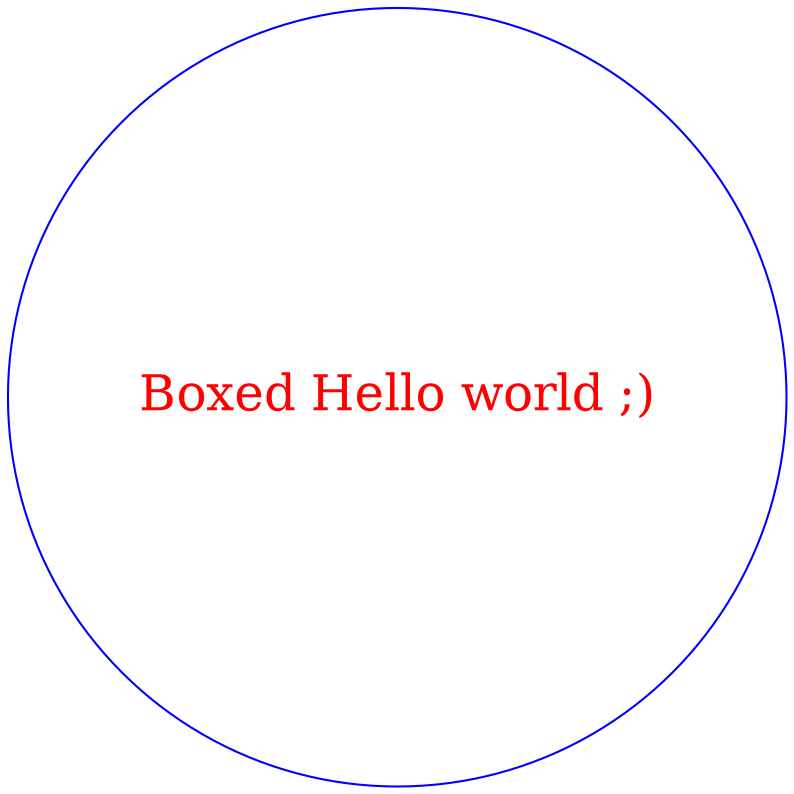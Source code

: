 graph Hello2 {

Node2 [ label="Boxed Hello world ;)", color=Blue, fontcolor=Red, fontsize=24, shape=circle]

}
